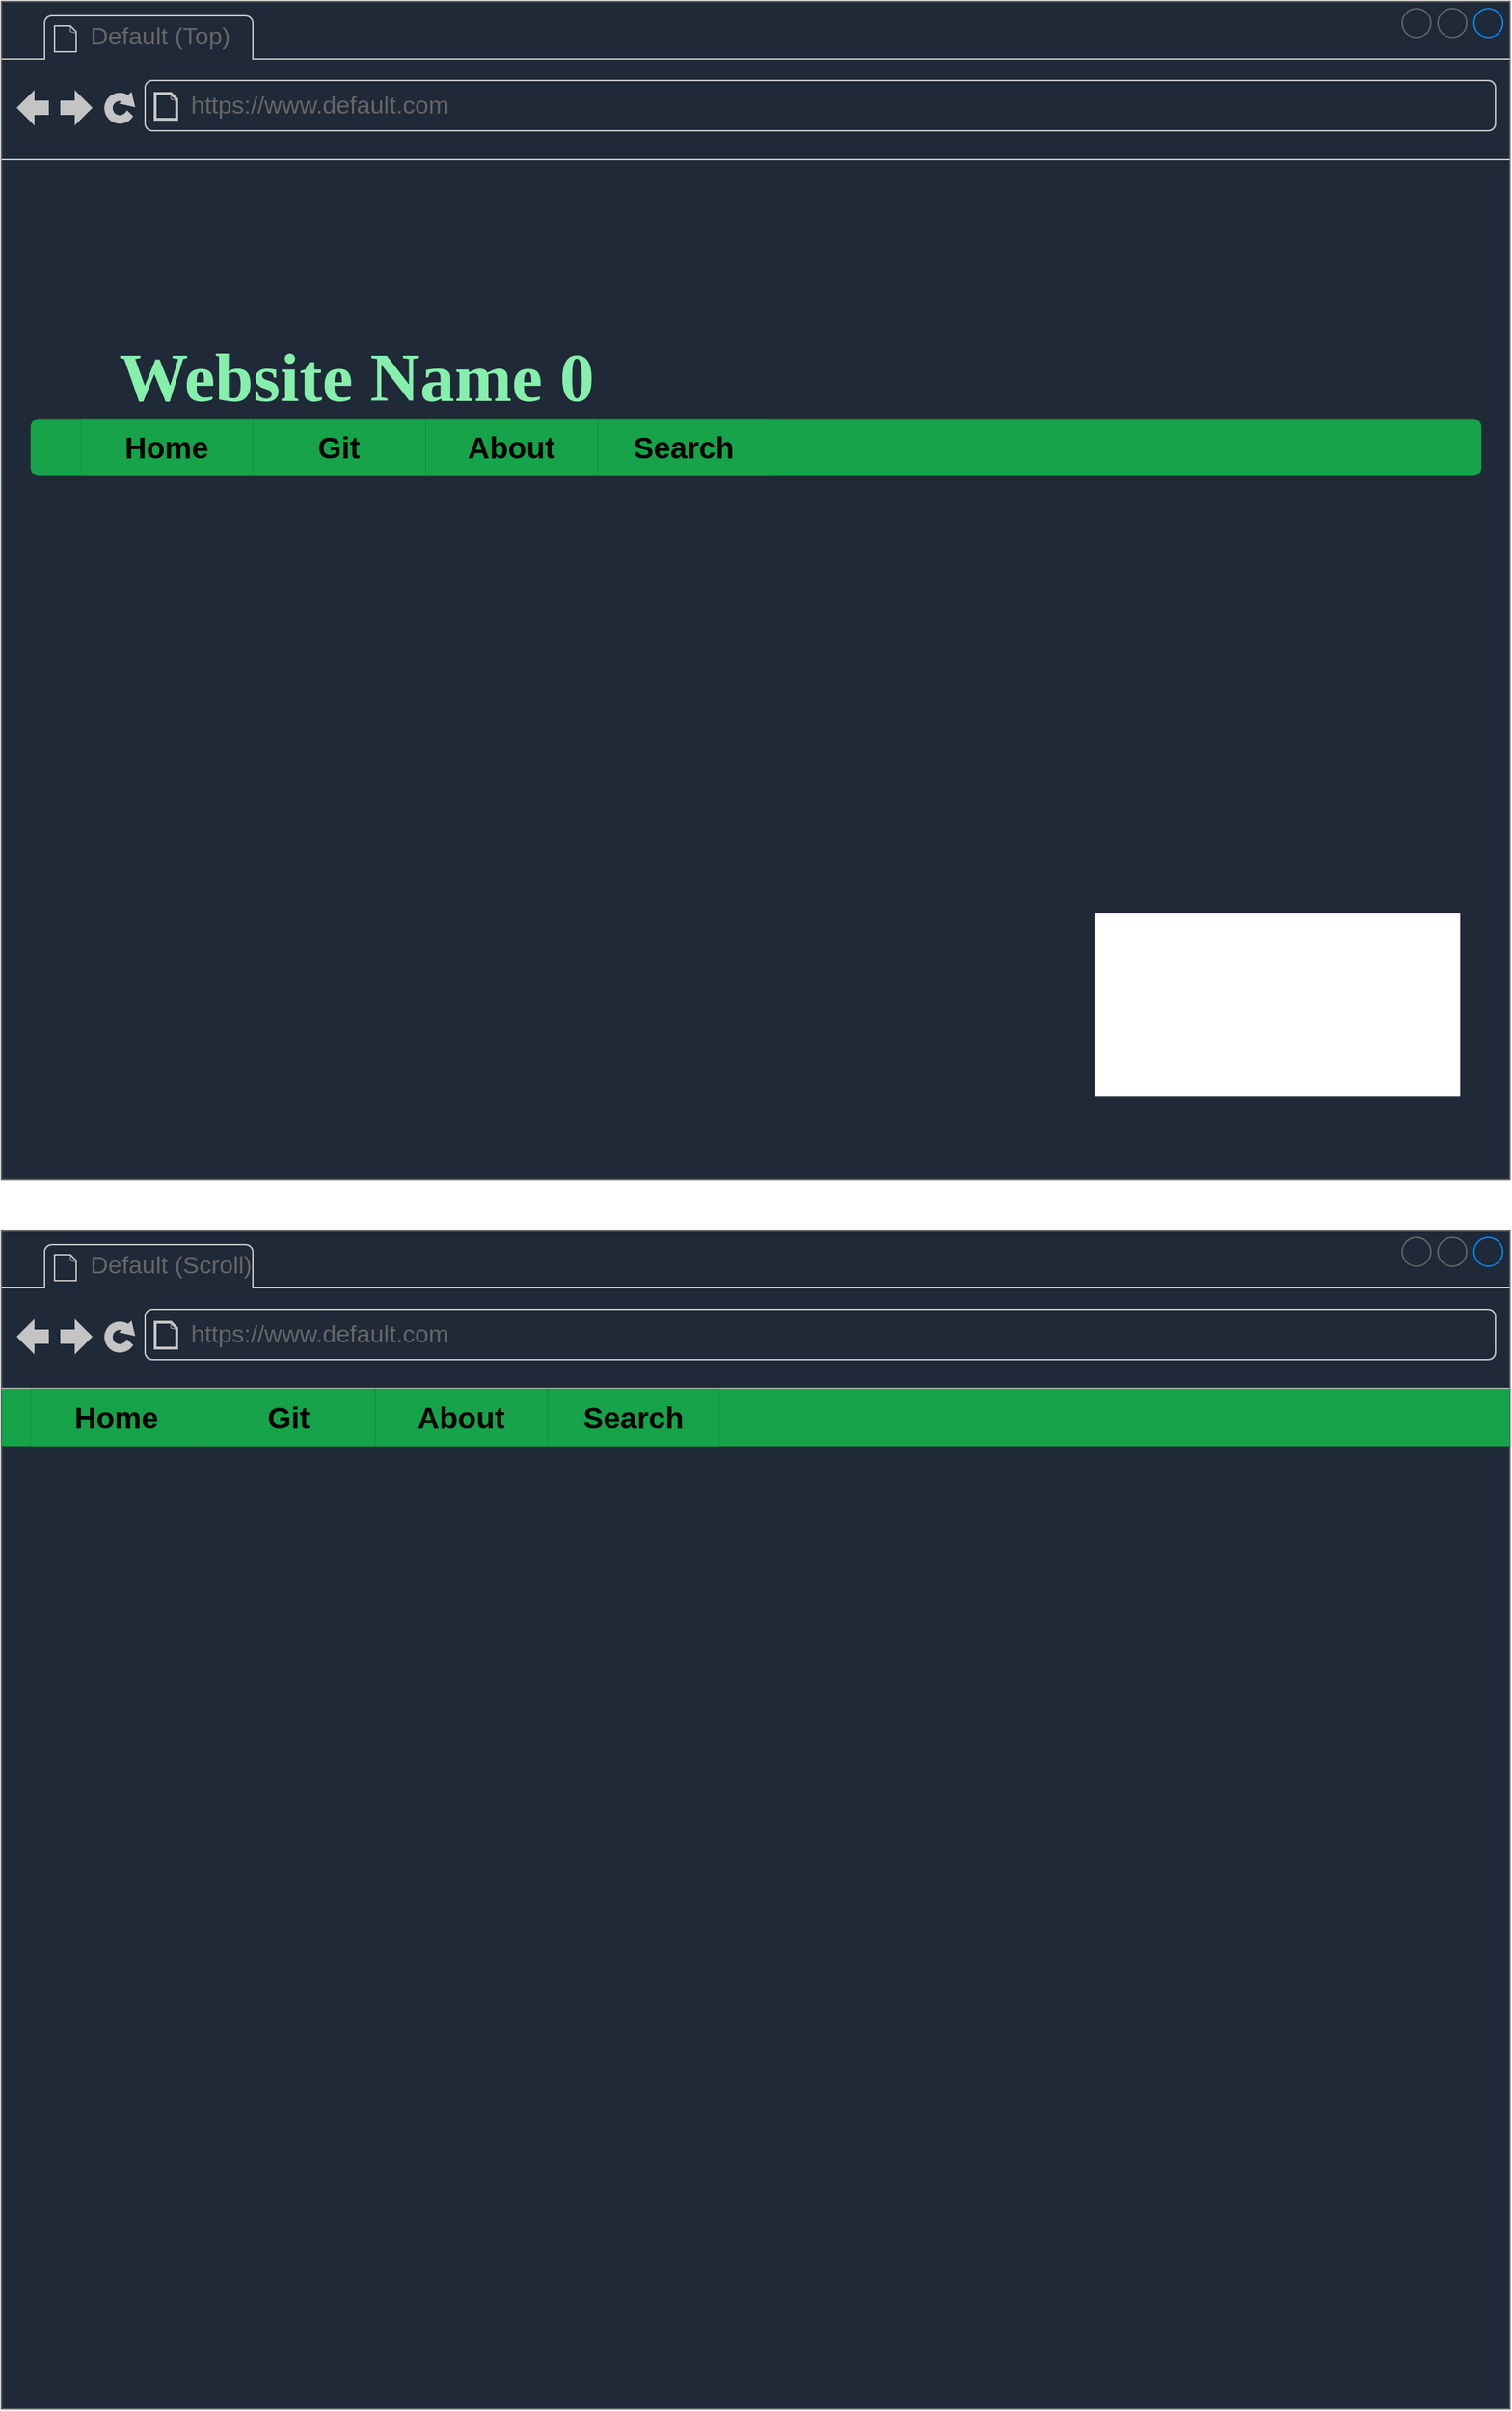 <mxfile pages="4">
    <diagram name="Default" id="2cc2dc42-3aac-f2a9-1cec-7a8b7cbee084">
        <mxGraphModel dx="889" dy="800" grid="1" gridSize="10" guides="1" tooltips="1" connect="1" arrows="1" fold="1" page="1" pageScale="1" pageWidth="1100" pageHeight="850" background="none" math="0" shadow="0">
            <root>
                <mxCell id="0"/>
                <mxCell id="1" parent="0"/>
                <mxCell id="7026571954dc6520-1" value="" style="strokeWidth=1;shadow=0;dashed=0;align=center;html=1;shape=mxgraph.mockup.containers.browserWindow;rSize=0;strokeColor=#666666;mainText=,;recursiveResize=0;rounded=0;labelBackgroundColor=none;fontFamily=Verdana;fontSize=12;fillColor=#1f2937;rotatable=0;deletable=0;resizable=0;movable=0;" parent="1" vertex="1">
                    <mxGeometry x="25" y="15" width="1050" height="820" as="geometry"/>
                </mxCell>
                <mxCell id="7026571954dc6520-2" value="Default (Top)" style="strokeWidth=1;shadow=0;dashed=0;align=center;html=1;shape=mxgraph.mockup.containers.anchor;fontSize=17;fontColor=#666666;align=left;" parent="7026571954dc6520-1" vertex="1">
                    <mxGeometry x="60" y="12" width="110" height="26" as="geometry"/>
                </mxCell>
                <mxCell id="7026571954dc6520-3" value="https://www.default.com" style="strokeWidth=1;shadow=0;dashed=0;align=center;html=1;shape=mxgraph.mockup.containers.anchor;rSize=0;fontSize=17;fontColor=#666666;align=left;" parent="7026571954dc6520-1" vertex="1">
                    <mxGeometry x="130" y="60" width="250" height="26" as="geometry"/>
                </mxCell>
                <mxCell id="7026571954dc6520-4" value="&lt;b&gt;Website Name 0&lt;/b&gt;" style="text;html=1;points=[];align=left;verticalAlign=top;spacingTop=-4;fontSize=48;fontFamily=Lucida Console;fontColor=#86efac;" parent="7026571954dc6520-1" vertex="1">
                    <mxGeometry x="80" y="230" width="440" height="60" as="geometry"/>
                </mxCell>
                <mxCell id="ETvA7B8Ki7r66DwpXjmp-8" value="" style="group" parent="7026571954dc6520-1" vertex="1" connectable="0">
                    <mxGeometry x="20" y="290" width="1010" height="40" as="geometry"/>
                </mxCell>
                <mxCell id="ETvA7B8Ki7r66DwpXjmp-6" value="" style="rounded=1;whiteSpace=wrap;html=1;labelBackgroundColor=none;fillStyle=solid;fontSize=21;strokeColor=default;strokeWidth=0;fillColor=#16a34a;" parent="ETvA7B8Ki7r66DwpXjmp-8" vertex="1">
                    <mxGeometry width="1010" height="40" as="geometry"/>
                </mxCell>
                <mxCell id="ETvA7B8Ki7r66DwpXjmp-7" value="Home" style="rounded=0;whiteSpace=wrap;html=1;labelBackgroundColor=none;fillStyle=solid;fontSize=21;strokeColor=default;strokeWidth=0;fillColor=#16a34a;fontColor=#000000;fontStyle=1" parent="ETvA7B8Ki7r66DwpXjmp-8" vertex="1">
                    <mxGeometry x="35" width="120" height="40" as="geometry"/>
                </mxCell>
                <mxCell id="ETvA7B8Ki7r66DwpXjmp-9" value="Git" style="rounded=0;whiteSpace=wrap;html=1;labelBackgroundColor=none;fillStyle=solid;fontSize=21;strokeColor=default;strokeWidth=0;fillColor=#16a34a;fontColor=#000000;fontStyle=1" parent="ETvA7B8Ki7r66DwpXjmp-8" vertex="1">
                    <mxGeometry x="155" width="120" height="40" as="geometry"/>
                </mxCell>
                <mxCell id="ETvA7B8Ki7r66DwpXjmp-10" value="About" style="rounded=0;whiteSpace=wrap;html=1;labelBackgroundColor=none;fillStyle=solid;fontSize=21;strokeColor=default;strokeWidth=0;fillColor=#16a34a;fontColor=#000000;fontStyle=1" parent="ETvA7B8Ki7r66DwpXjmp-8" vertex="1">
                    <mxGeometry x="275" width="120" height="40" as="geometry"/>
                </mxCell>
                <mxCell id="ETvA7B8Ki7r66DwpXjmp-11" value="Search" style="rounded=0;whiteSpace=wrap;html=1;labelBackgroundColor=none;fillStyle=solid;fontSize=21;strokeColor=default;strokeWidth=0;fillColor=#16a34a;fontColor=#000000;fontStyle=1" parent="ETvA7B8Ki7r66DwpXjmp-8" vertex="1">
                    <mxGeometry x="395" width="120" height="40" as="geometry"/>
                </mxCell>
                <mxCell id="ETvA7B8Ki7r66DwpXjmp-23" value="" style="strokeWidth=1;shadow=0;dashed=0;align=center;html=1;shape=mxgraph.mockup.containers.browserWindow;rSize=0;strokeColor=#666666;mainText=,;recursiveResize=0;rounded=0;labelBackgroundColor=none;fontFamily=Verdana;fontSize=12;fillColor=#1f2937;deletable=0;rotatable=0;resizable=0;movable=0;" parent="1" vertex="1">
                    <mxGeometry x="25" y="870" width="1050" height="820" as="geometry"/>
                </mxCell>
                <mxCell id="ETvA7B8Ki7r66DwpXjmp-24" value="Default (Scroll)" style="strokeWidth=1;shadow=0;dashed=0;align=center;html=1;shape=mxgraph.mockup.containers.anchor;fontSize=17;fontColor=#666666;align=left;" parent="ETvA7B8Ki7r66DwpXjmp-23" vertex="1">
                    <mxGeometry x="60" y="12" width="110" height="26" as="geometry"/>
                </mxCell>
                <mxCell id="ETvA7B8Ki7r66DwpXjmp-25" value="https://www.default.com" style="strokeWidth=1;shadow=0;dashed=0;align=center;html=1;shape=mxgraph.mockup.containers.anchor;rSize=0;fontSize=17;fontColor=#666666;align=left;" parent="ETvA7B8Ki7r66DwpXjmp-23" vertex="1">
                    <mxGeometry x="130" y="60" width="250" height="26" as="geometry"/>
                </mxCell>
                <mxCell id="ETvA7B8Ki7r66DwpXjmp-34" value="" style="group" parent="ETvA7B8Ki7r66DwpXjmp-23" vertex="1" connectable="0">
                    <mxGeometry y="110" width="1050" height="40" as="geometry"/>
                </mxCell>
                <mxCell id="ETvA7B8Ki7r66DwpXjmp-33" value="" style="rounded=0;whiteSpace=wrap;html=1;labelBackgroundColor=none;fillStyle=solid;fontSize=21;fontColor=#86efac;strokeColor=default;strokeWidth=0;fillColor=#16A34A;" parent="ETvA7B8Ki7r66DwpXjmp-34" vertex="1">
                    <mxGeometry width="1050" height="40" as="geometry"/>
                </mxCell>
                <mxCell id="ETvA7B8Ki7r66DwpXjmp-32" value="Search" style="rounded=0;whiteSpace=wrap;html=1;labelBackgroundColor=none;fillStyle=solid;fontSize=21;strokeColor=default;strokeWidth=0;fillColor=#16a34a;fontColor=#000000;fontStyle=1" parent="ETvA7B8Ki7r66DwpXjmp-34" vertex="1">
                    <mxGeometry x="380" width="120" height="40" as="geometry"/>
                </mxCell>
                <mxCell id="ETvA7B8Ki7r66DwpXjmp-31" value="About" style="rounded=0;whiteSpace=wrap;html=1;labelBackgroundColor=none;fillStyle=solid;fontSize=21;strokeColor=default;strokeWidth=0;fillColor=#16a34a;fontColor=#000000;fontStyle=1" parent="ETvA7B8Ki7r66DwpXjmp-34" vertex="1">
                    <mxGeometry x="260" width="120" height="40" as="geometry"/>
                </mxCell>
                <mxCell id="ETvA7B8Ki7r66DwpXjmp-30" value="Git" style="rounded=0;whiteSpace=wrap;html=1;labelBackgroundColor=none;fillStyle=solid;fontSize=21;strokeColor=default;strokeWidth=0;fillColor=#16a34a;fontColor=#000000;fontStyle=1" parent="ETvA7B8Ki7r66DwpXjmp-34" vertex="1">
                    <mxGeometry x="140" width="120" height="40" as="geometry"/>
                </mxCell>
                <mxCell id="ETvA7B8Ki7r66DwpXjmp-29" value="Home" style="rounded=0;whiteSpace=wrap;html=1;labelBackgroundColor=none;fillStyle=solid;fontSize=21;strokeColor=default;strokeWidth=0;fillColor=#16a34a;fontColor=#000000;fontStyle=1" parent="ETvA7B8Ki7r66DwpXjmp-34" vertex="1">
                    <mxGeometry x="20" width="120" height="40" as="geometry"/>
                </mxCell>
            </root>
        </mxGraphModel>
    </diagram>
    <diagram id="BZ26fJqOSZ351FqlBqcI" name="Home">
        <mxGraphModel dx="382" dy="1333" grid="1" gridSize="10" guides="1" tooltips="1" connect="1" arrows="1" fold="1" page="1" pageScale="1" pageWidth="1100" pageHeight="850" math="0" shadow="0">
            <root>
                <mxCell id="0"/>
                <mxCell id="1" parent="0"/>
                <mxCell id="RotAKIOWQn3kEK_RLMDK-1" value="" style="strokeWidth=1;shadow=0;dashed=0;align=center;html=1;shape=mxgraph.mockup.containers.browserWindow;rSize=0;strokeColor=#666666;mainText=,;recursiveResize=0;rounded=0;labelBackgroundColor=none;fontFamily=Verdana;fontSize=12;fillColor=#1F2937;deletable=0;rotatable=0;resizable=0;movable=0;" parent="1" vertex="1">
                    <mxGeometry x="1125" y="20" width="1050" height="1945" as="geometry"/>
                </mxCell>
                <mxCell id="RotAKIOWQn3kEK_RLMDK-2" value="Home" style="strokeWidth=1;shadow=0;dashed=0;align=center;html=1;shape=mxgraph.mockup.containers.anchor;fontSize=17;fontColor=#666666;align=left;" parent="RotAKIOWQn3kEK_RLMDK-1" vertex="1">
                    <mxGeometry x="60" y="12" width="110" height="26" as="geometry"/>
                </mxCell>
                <mxCell id="RotAKIOWQn3kEK_RLMDK-3" value="https://www.default.com" style="strokeWidth=1;shadow=0;dashed=0;align=center;html=1;shape=mxgraph.mockup.containers.anchor;rSize=0;fontSize=17;fontColor=#666666;align=left;" parent="RotAKIOWQn3kEK_RLMDK-1" vertex="1">
                    <mxGeometry x="130" y="60" width="250" height="26" as="geometry"/>
                </mxCell>
                <mxCell id="RotAKIOWQn3kEK_RLMDK-4" value="&lt;b&gt;Garrett Parker&lt;/b&gt;" style="text;html=1;points=[];align=left;verticalAlign=top;spacingTop=-4;fontSize=48;fontFamily=Lucida Console;fontColor=#86efac;" parent="RotAKIOWQn3kEK_RLMDK-1" vertex="1">
                    <mxGeometry x="80" y="230" width="440" height="60" as="geometry"/>
                </mxCell>
                <mxCell id="RotAKIOWQn3kEK_RLMDK-5" value="" style="group" parent="RotAKIOWQn3kEK_RLMDK-1" vertex="1" connectable="0">
                    <mxGeometry x="20" y="290" width="1010" height="40" as="geometry"/>
                </mxCell>
                <mxCell id="RotAKIOWQn3kEK_RLMDK-6" value="" style="rounded=1;whiteSpace=wrap;html=1;labelBackgroundColor=none;fillStyle=solid;fontSize=21;strokeColor=default;strokeWidth=0;fillColor=#16a34a;" parent="RotAKIOWQn3kEK_RLMDK-5" vertex="1">
                    <mxGeometry width="1010" height="40" as="geometry"/>
                </mxCell>
                <mxCell id="RotAKIOWQn3kEK_RLMDK-7" value="Home" style="rounded=0;whiteSpace=wrap;html=1;labelBackgroundColor=none;fillStyle=solid;fontSize=21;strokeColor=default;strokeWidth=0;fillColor=#166534;fontColor=#000000;fontStyle=1" parent="RotAKIOWQn3kEK_RLMDK-5" vertex="1">
                    <mxGeometry x="35" width="120" height="40" as="geometry"/>
                </mxCell>
                <UserObject label="Git" link="data:page/id,MnAOueP-gjswAJOH1rXe" id="RotAKIOWQn3kEK_RLMDK-8">
                    <mxCell style="rounded=0;whiteSpace=wrap;html=1;labelBackgroundColor=none;fillStyle=solid;fontSize=21;strokeColor=default;strokeWidth=0;fillColor=#16a34a;fontColor=#000000;fontStyle=1" parent="RotAKIOWQn3kEK_RLMDK-5" vertex="1">
                        <mxGeometry x="155" width="120" height="40" as="geometry"/>
                    </mxCell>
                </UserObject>
                <mxCell id="RotAKIOWQn3kEK_RLMDK-9" value="About" style="rounded=0;whiteSpace=wrap;html=1;labelBackgroundColor=none;fillStyle=solid;fontSize=21;strokeColor=default;strokeWidth=0;fillColor=#16a34a;fontColor=#000000;fontStyle=1" parent="RotAKIOWQn3kEK_RLMDK-5" vertex="1">
                    <mxGeometry x="275" width="120" height="40" as="geometry"/>
                </mxCell>
                <mxCell id="RotAKIOWQn3kEK_RLMDK-10" value="Search" style="rounded=0;whiteSpace=wrap;html=1;labelBackgroundColor=none;fillStyle=solid;fontSize=21;strokeColor=default;strokeWidth=0;fillColor=#16a34a;fontColor=#000000;fontStyle=1" parent="RotAKIOWQn3kEK_RLMDK-5" vertex="1">
                    <mxGeometry x="395" width="120" height="40" as="geometry"/>
                </mxCell>
                <mxCell id="3xFOCGInq8tWsq_0oW4P-1" value="" style="verticalLabelPosition=bottom;shadow=0;dashed=0;align=center;html=1;verticalAlign=top;strokeWidth=1;shape=mxgraph.mockup.graphics.simpleIcon;strokeColor=#FFFFFF;fillColor=#1F2937;" parent="1" vertex="1">
                    <mxGeometry x="1125" y="380" width="1050" height="520" as="geometry"/>
                </mxCell>
                <mxCell id="3xFOCGInq8tWsq_0oW4P-2" value="WELCOME TEXT" style="text;html=1;strokeColor=none;fillColor=none;align=right;verticalAlign=middle;whiteSpace=wrap;rounded=0;fontSize=48;" parent="1" vertex="1">
                    <mxGeometry x="1280" y="920" width="805" height="80" as="geometry"/>
                </mxCell>
                <mxCell id="3xFOCGInq8tWsq_0oW4P-3" value="Something something something&lt;br&gt;Built with react ts tailwinds&amp;nbsp;&lt;br&gt;hosted cloud oracle&lt;br&gt;search engine searx/xng&lt;br&gt;something somtehing&lt;br&gt;&lt;div&gt;&lt;span&gt;link to about page???&lt;/span&gt;&lt;/div&gt;" style="text;html=1;strokeColor=none;fillColor=none;align=left;verticalAlign=top;whiteSpace=wrap;rounded=0;fontSize=24;" parent="1" vertex="1">
                    <mxGeometry x="1175" y="1000" width="480" height="270" as="geometry"/>
                </mxCell>
                <mxCell id="3xFOCGInq8tWsq_0oW4P-4" value="" style="verticalLabelPosition=bottom;shadow=0;dashed=0;align=center;html=1;verticalAlign=top;strokeWidth=1;shape=mxgraph.mockup.graphics.simpleIcon;strokeColor=#FFFFFF;fillColor=#1F2937;fontSize=24;" parent="1" vertex="1">
                    <mxGeometry x="1750" y="1010" width="100" height="100" as="geometry"/>
                </mxCell>
                <mxCell id="3xFOCGInq8tWsq_0oW4P-5" value="" style="verticalLabelPosition=bottom;shadow=0;dashed=0;align=center;html=1;verticalAlign=top;strokeWidth=1;shape=mxgraph.mockup.graphics.simpleIcon;strokeColor=#FFFFFF;fillColor=#1F2937;fontSize=24;" parent="1" vertex="1">
                    <mxGeometry x="1930" y="1010" width="100" height="100" as="geometry"/>
                </mxCell>
                <mxCell id="3xFOCGInq8tWsq_0oW4P-6" value="" style="verticalLabelPosition=bottom;shadow=0;dashed=0;align=center;html=1;verticalAlign=top;strokeWidth=1;shape=mxgraph.mockup.graphics.simpleIcon;strokeColor=#FFFFFF;fillColor=#1F2937;fontSize=24;" parent="1" vertex="1">
                    <mxGeometry x="1750" y="1310" width="100" height="100" as="geometry"/>
                </mxCell>
                <mxCell id="3xFOCGInq8tWsq_0oW4P-7" value="" style="verticalLabelPosition=bottom;shadow=0;dashed=0;align=center;html=1;verticalAlign=top;strokeWidth=1;shape=mxgraph.mockup.graphics.simpleIcon;strokeColor=#FFFFFF;fillColor=#1F2937;fontSize=24;" parent="1" vertex="1">
                    <mxGeometry x="1750" y="1160" width="100" height="100" as="geometry"/>
                </mxCell>
                <mxCell id="3xFOCGInq8tWsq_0oW4P-8" value="" style="verticalLabelPosition=bottom;shadow=0;dashed=0;align=center;html=1;verticalAlign=top;strokeWidth=1;shape=mxgraph.mockup.graphics.simpleIcon;strokeColor=#FFFFFF;fillColor=#1F2937;fontSize=24;" parent="1" vertex="1">
                    <mxGeometry x="1930" y="1310" width="100" height="100" as="geometry"/>
                </mxCell>
                <mxCell id="3xFOCGInq8tWsq_0oW4P-9" value="" style="verticalLabelPosition=bottom;shadow=0;dashed=0;align=center;html=1;verticalAlign=top;strokeWidth=1;shape=mxgraph.mockup.graphics.simpleIcon;strokeColor=#FFFFFF;fillColor=#1F2937;fontSize=24;" parent="1" vertex="1">
                    <mxGeometry x="1930" y="1160" width="100" height="100" as="geometry"/>
                </mxCell>
                <mxCell id="3xFOCGInq8tWsq_0oW4P-10" value="" style="verticalLabelPosition=bottom;shadow=0;dashed=0;align=center;html=1;verticalAlign=top;strokeWidth=1;shape=mxgraph.mockup.graphics.simpleIcon;strokeColor=#FFFFFF;fillColor=#1F2937;fontSize=24;" parent="1" vertex="1">
                    <mxGeometry x="1750" y="1460" width="100" height="100" as="geometry"/>
                </mxCell>
                <mxCell id="3xFOCGInq8tWsq_0oW4P-11" value="" style="verticalLabelPosition=bottom;shadow=0;dashed=0;align=center;html=1;verticalAlign=top;strokeWidth=1;shape=mxgraph.mockup.graphics.simpleIcon;strokeColor=#FFFFFF;fillColor=#1F2937;fontSize=24;" parent="1" vertex="1">
                    <mxGeometry x="1930" y="1460" width="100" height="100" as="geometry"/>
                </mxCell>
            </root>
        </mxGraphModel>
    </diagram>
    <diagram id="MnAOueP-gjswAJOH1rXe" name="Git">
        <mxGraphModel dx="-832" dy="2081" grid="1" gridSize="10" guides="1" tooltips="1" connect="1" arrows="1" fold="1" page="1" pageScale="1" pageWidth="1100" pageHeight="850" math="0" shadow="0">
            <root>
                <mxCell id="0"/>
                <mxCell id="1" parent="0"/>
                <mxCell id="3zx8RqzfI-NeWc129olj-7" value="" style="group;align=left;" parent="1" vertex="1" connectable="0">
                    <mxGeometry x="2225" y="-830" width="1050" height="4010" as="geometry"/>
                </mxCell>
                <mxCell id="czB4FTOlfRZ4hpxABfKk-1" value="" style="strokeWidth=1;shadow=0;dashed=0;align=center;html=1;shape=mxgraph.mockup.containers.browserWindow;rSize=0;strokeColor=#666666;mainText=,;recursiveResize=0;rounded=0;labelBackgroundColor=none;fontFamily=Verdana;fontSize=12;fillColor=#1f2937;movable=0;resizable=1;rotatable=0;deletable=0;fontStyle=1" parent="3zx8RqzfI-NeWc129olj-7" vertex="1">
                    <mxGeometry width="1050" height="4010" as="geometry"/>
                </mxCell>
                <mxCell id="czB4FTOlfRZ4hpxABfKk-2" value="Git" style="strokeWidth=1;shadow=0;dashed=0;align=center;html=1;shape=mxgraph.mockup.containers.anchor;fontSize=17;fontColor=#666666;align=left;" parent="czB4FTOlfRZ4hpxABfKk-1" vertex="1">
                    <mxGeometry x="60" y="12" width="110" height="26" as="geometry"/>
                </mxCell>
                <mxCell id="czB4FTOlfRZ4hpxABfKk-3" value="https://www.default.com" style="strokeWidth=1;shadow=0;dashed=0;align=center;html=1;shape=mxgraph.mockup.containers.anchor;rSize=0;fontSize=17;fontColor=#666666;align=left;" parent="czB4FTOlfRZ4hpxABfKk-1" vertex="1">
                    <mxGeometry x="130" y="60" width="250" height="26" as="geometry"/>
                </mxCell>
                <mxCell id="czB4FTOlfRZ4hpxABfKk-4" value="&lt;b&gt;Website Name 0&lt;/b&gt;" style="text;html=1;points=[];align=left;verticalAlign=top;spacingTop=-4;fontSize=48;fontFamily=Lucida Console;fontColor=#86efac;" parent="czB4FTOlfRZ4hpxABfKk-1" vertex="1">
                    <mxGeometry x="80" y="230" width="440" height="60" as="geometry"/>
                </mxCell>
                <mxCell id="czB4FTOlfRZ4hpxABfKk-5" value="" style="group" parent="czB4FTOlfRZ4hpxABfKk-1" vertex="1" connectable="0">
                    <mxGeometry x="20" y="290" width="1010" height="40" as="geometry"/>
                </mxCell>
                <mxCell id="czB4FTOlfRZ4hpxABfKk-6" value="" style="rounded=1;whiteSpace=wrap;html=1;labelBackgroundColor=none;fillStyle=solid;fontSize=21;strokeColor=default;strokeWidth=0;fillColor=#16a34a;" parent="czB4FTOlfRZ4hpxABfKk-5" vertex="1">
                    <mxGeometry width="1010" height="40" as="geometry"/>
                </mxCell>
                <mxCell id="czB4FTOlfRZ4hpxABfKk-7" value="Home" style="rounded=0;whiteSpace=wrap;html=1;labelBackgroundColor=none;fillStyle=solid;fontSize=21;strokeColor=default;strokeWidth=0;fillColor=#16a34a;fontColor=#000000;fontStyle=1" parent="czB4FTOlfRZ4hpxABfKk-5" vertex="1">
                    <mxGeometry x="35" width="120" height="40" as="geometry"/>
                </mxCell>
                <mxCell id="czB4FTOlfRZ4hpxABfKk-8" value="Git" style="rounded=0;whiteSpace=wrap;html=1;labelBackgroundColor=none;fillStyle=solid;fontSize=21;strokeColor=default;strokeWidth=0;fillColor=#166534;fontColor=#000000;fontStyle=1" parent="czB4FTOlfRZ4hpxABfKk-5" vertex="1">
                    <mxGeometry x="155" width="120" height="40" as="geometry"/>
                </mxCell>
                <mxCell id="czB4FTOlfRZ4hpxABfKk-9" value="About" style="rounded=0;whiteSpace=wrap;html=1;labelBackgroundColor=none;fillStyle=solid;fontSize=21;strokeColor=default;strokeWidth=0;fillColor=#16a34a;fontColor=#000000;fontStyle=1" parent="czB4FTOlfRZ4hpxABfKk-5" vertex="1">
                    <mxGeometry x="275" width="120" height="40" as="geometry"/>
                </mxCell>
                <mxCell id="czB4FTOlfRZ4hpxABfKk-10" value="Search" style="rounded=0;whiteSpace=wrap;html=1;labelBackgroundColor=none;fillStyle=solid;fontSize=21;strokeColor=default;strokeWidth=0;fillColor=#16a34a;fontColor=#000000;fontStyle=1" parent="czB4FTOlfRZ4hpxABfKk-5" vertex="1">
                    <mxGeometry x="395" width="120" height="40" as="geometry"/>
                </mxCell>
                <mxCell id="czB4FTOlfRZ4hpxABfKk-11" value="&lt;font color=&quot;#000000&quot;&gt;&amp;lt;&lt;/font&gt;" style="rounded=1;whiteSpace=wrap;html=1;labelBackgroundColor=none;fillStyle=solid;fontSize=21;fontColor=#86efac;strokeColor=default;strokeWidth=0;fillColor=#5F6165;" parent="czB4FTOlfRZ4hpxABfKk-1" vertex="1">
                    <mxGeometry x="80" y="395" width="60" height="305" as="geometry"/>
                </mxCell>
                <mxCell id="czB4FTOlfRZ4hpxABfKk-12" value="&lt;font color=&quot;#000000&quot;&gt;&amp;gt;&lt;/font&gt;" style="rounded=1;whiteSpace=wrap;html=1;labelBackgroundColor=none;fillStyle=solid;fontSize=21;fontColor=#86efac;strokeColor=default;strokeWidth=0;fillColor=#5F6165;" parent="czB4FTOlfRZ4hpxABfKk-1" vertex="1">
                    <mxGeometry x="890" y="395" width="60" height="305" as="geometry"/>
                </mxCell>
                <mxCell id="czB4FTOlfRZ4hpxABfKk-13" value="" style="group" parent="czB4FTOlfRZ4hpxABfKk-1" vertex="1" connectable="0">
                    <mxGeometry x="170" y="375" width="690" height="350" as="geometry"/>
                </mxCell>
                <mxCell id="czB4FTOlfRZ4hpxABfKk-14" value="" style="rounded=0;whiteSpace=wrap;html=1;labelBackgroundColor=none;fillStyle=solid;fontSize=21;fontColor=#000000;strokeColor=#16A34A;strokeWidth=2;fillColor=#1F2937;" parent="czB4FTOlfRZ4hpxABfKk-13" vertex="1">
                    <mxGeometry width="690" height="345" as="geometry"/>
                </mxCell>
                <mxCell id="czB4FTOlfRZ4hpxABfKk-15" value="" style="verticalLabelPosition=bottom;shadow=0;dashed=0;align=center;html=1;verticalAlign=top;strokeWidth=1;shape=mxgraph.mockup.graphics.simpleIcon;strokeColor=#5E5E5E;rounded=0;labelBackgroundColor=none;fillStyle=solid;fontSize=21;fontColor=#000000;fillColor=#7F8287;" parent="czB4FTOlfRZ4hpxABfKk-13" vertex="1">
                    <mxGeometry x="20" y="20" width="305" height="305" as="geometry"/>
                </mxCell>
                <mxCell id="czB4FTOlfRZ4hpxABfKk-16" value="&lt;h1&gt;Repo Name&lt;/h1&gt;&lt;p&gt;&lt;br&gt;&lt;/p&gt;" style="text;html=1;strokeColor=none;fillColor=none;spacing=5;spacingTop=-20;whiteSpace=wrap;overflow=hidden;rounded=0;labelBackgroundColor=none;fillStyle=solid;fontSize=21;fontColor=#e5e7eb;" parent="czB4FTOlfRZ4hpxABfKk-13" vertex="1">
                    <mxGeometry x="350" y="20" width="280" height="80" as="geometry"/>
                </mxCell>
                <mxCell id="czB4FTOlfRZ4hpxABfKk-17" value="Lorem ipsum dolor sit amet, consectetur adipiscing elit, sed do eiusmod &lt;br style=&quot;font-size: 16px;&quot;&gt;tempor incididunt ut labore et dolore magna aliqua. Ut enim ad minim &lt;br style=&quot;font-size: 16px;&quot;&gt;veniam, quis nostrud exercitation ullamco laboris nisi ut aliquip ex ea &lt;br style=&quot;font-size: 16px;&quot;&gt;commodo consequat. Duis aute irure dolor in reprehenderit in voluptate &lt;br style=&quot;font-size: 16px;&quot;&gt;velit esse cillum dolore eu fugiat nulla pariatur.&amp;nbsp;" style="text;html=1;strokeColor=none;fillColor=none;align=left;verticalAlign=top;whiteSpace=wrap;rounded=0;fontColor=#e5e7eb;labelPosition=center;verticalLabelPosition=middle;spacingLeft=4;spacingTop=2;fontSize=16;" parent="czB4FTOlfRZ4hpxABfKk-13" vertex="1">
                    <mxGeometry x="350" y="90" width="310" height="230" as="geometry"/>
                </mxCell>
                <mxCell id="czB4FTOlfRZ4hpxABfKk-18" value="" style="rounded=1;whiteSpace=wrap;html=1;fontSize=16;fontColor=#e5e7eb;strokeColor=none;fillColor=#d4d4d4;" parent="czB4FTOlfRZ4hpxABfKk-1" vertex="1">
                    <mxGeometry x="360" y="735" width="50" height="15" as="geometry"/>
                </mxCell>
                <mxCell id="czB4FTOlfRZ4hpxABfKk-19" value="" style="rounded=1;whiteSpace=wrap;html=1;fontSize=16;fontColor=#e5e7eb;strokeColor=none;fillColor=#525252;" parent="czB4FTOlfRZ4hpxABfKk-1" vertex="1">
                    <mxGeometry x="430" y="735" width="50" height="15" as="geometry"/>
                </mxCell>
                <mxCell id="3zx8RqzfI-NeWc129olj-1" value="" style="rounded=1;whiteSpace=wrap;html=1;fontSize=16;fontColor=#e5e7eb;strokeColor=none;fillColor=#525252;" parent="czB4FTOlfRZ4hpxABfKk-1" vertex="1">
                    <mxGeometry x="500" y="735" width="50" height="15" as="geometry"/>
                </mxCell>
                <mxCell id="3zx8RqzfI-NeWc129olj-2" value="" style="rounded=1;whiteSpace=wrap;html=1;fontSize=16;fontColor=#e5e7eb;strokeColor=none;fillColor=#525252;" parent="czB4FTOlfRZ4hpxABfKk-1" vertex="1">
                    <mxGeometry x="575" y="735" width="50" height="15" as="geometry"/>
                </mxCell>
                <mxCell id="3zx8RqzfI-NeWc129olj-3" value="" style="rounded=1;whiteSpace=wrap;html=1;fontSize=16;fontColor=#e5e7eb;strokeColor=none;fillColor=#525252;" parent="czB4FTOlfRZ4hpxABfKk-1" vertex="1">
                    <mxGeometry x="645" y="735" width="50" height="15" as="geometry"/>
                </mxCell>
                <mxCell id="Wl_dKTJPg_u6n29MjquY-2" value="&lt;h1&gt;Commit Calendar&lt;/h1&gt;" style="text;html=1;strokeColor=none;fillColor=none;spacing=5;spacingTop=-20;whiteSpace=wrap;overflow=hidden;rounded=0;labelBackgroundColor=none;fillStyle=solid;fontSize=21;fontColor=#e5e7eb;" parent="czB4FTOlfRZ4hpxABfKk-1" vertex="1">
                    <mxGeometry x="333" y="810" width="385" height="80" as="geometry"/>
                </mxCell>
                <mxCell id="Wl_dKTJPg_u6n29MjquY-4" value="" style="verticalLabelPosition=bottom;shadow=0;dashed=0;align=center;html=1;verticalAlign=top;strokeWidth=1;shape=mxgraph.mockup.graphics.simpleIcon;strokeColor=#5E5E5E;rounded=0;labelBackgroundColor=none;fillStyle=solid;fontSize=21;fontColor=#000000;fillColor=#7F8287;" parent="czB4FTOlfRZ4hpxABfKk-1" vertex="1">
                    <mxGeometry x="103" y="890" width="845" height="220" as="geometry"/>
                </mxCell>
                <mxCell id="Wl_dKTJPg_u6n29MjquY-6" value="" style="endArrow=none;html=1;rounded=0;fontSize=16;fontColor=#e5e7eb;" parent="czB4FTOlfRZ4hpxABfKk-1" edge="1">
                    <mxGeometry width="50" height="50" relative="1" as="geometry">
                        <mxPoint x="15" y="1160" as="sourcePoint"/>
                        <mxPoint x="1035" y="1160" as="targetPoint"/>
                    </mxGeometry>
                </mxCell>
                <mxCell id="Wl_dKTJPg_u6n29MjquY-7" value="" style="rounded=0;whiteSpace=wrap;html=1;fillColor=none;strokeColor=#86efac;strokeWidth=4;" parent="czB4FTOlfRZ4hpxABfKk-1" vertex="1">
                    <mxGeometry x="45" y="1195" width="965" height="365" as="geometry"/>
                </mxCell>
                <mxCell id="Wl_dKTJPg_u6n29MjquY-8" value="&lt;font size=&quot;1&quot; style=&quot;&quot;&gt;&lt;b style=&quot;font-size: 30px;&quot;&gt;&lt;u&gt;Repo Name&amp;nbsp; &amp;nbsp; &amp;nbsp; &amp;nbsp; &amp;nbsp; &amp;nbsp; &amp;nbsp; &amp;nbsp; &amp;nbsp; &amp;nbsp; &amp;nbsp; &amp;nbsp; &amp;nbsp; &amp;nbsp; &amp;nbsp; &amp;nbsp; &amp;nbsp; &amp;nbsp; &amp;nbsp; &amp;nbsp; &amp;nbsp; &amp;nbsp;&amp;nbsp;&lt;/u&gt;&lt;/b&gt;&lt;/font&gt;" style="text;html=1;strokeColor=none;fillColor=none;align=left;verticalAlign=middle;whiteSpace=wrap;rounded=0;" parent="czB4FTOlfRZ4hpxABfKk-1" vertex="1">
                    <mxGeometry x="80" y="1217.5" width="540" height="60" as="geometry"/>
                </mxCell>
                <mxCell id="Wl_dKTJPg_u6n29MjquY-9" value="" style="verticalLabelPosition=bottom;shadow=0;dashed=0;align=center;html=1;verticalAlign=top;strokeWidth=1;shape=mxgraph.mockup.graphics.simpleIcon;strokeColor=#5E5E5E;rounded=0;labelBackgroundColor=none;fillStyle=solid;fontSize=21;fontColor=#000000;fillColor=#7F8287;" parent="czB4FTOlfRZ4hpxABfKk-1" vertex="1">
                    <mxGeometry x="705" y="1217.5" width="281.43" height="282.5" as="geometry"/>
                </mxCell>
                <mxCell id="Wl_dKTJPg_u6n29MjquY-10" value="git.com/user/repoName" style="text;html=1;strokeColor=none;fillColor=none;align=center;verticalAlign=middle;whiteSpace=wrap;rounded=0;fontSize=20;" parent="czB4FTOlfRZ4hpxABfKk-1" vertex="1">
                    <mxGeometry x="715" y="1520" width="265" height="30" as="geometry"/>
                </mxCell>
                <mxCell id="Wl_dKTJPg_u6n29MjquY-12" value="Description of last commit lorem ipsum dolor" style="text;html=1;strokeColor=none;fillColor=none;align=center;verticalAlign=middle;whiteSpace=wrap;rounded=0;fontSize=16;" parent="czB4FTOlfRZ4hpxABfKk-1" vertex="1">
                    <mxGeometry x="80" y="1470" width="330" height="30" as="geometry"/>
                </mxCell>
                <mxCell id="Wl_dKTJPg_u6n29MjquY-13" value="@userwhocommited" style="text;html=1;strokeColor=none;fillColor=none;align=center;verticalAlign=middle;whiteSpace=wrap;rounded=0;fontSize=16;" parent="czB4FTOlfRZ4hpxABfKk-1" vertex="1">
                    <mxGeometry x="103" y="1500" width="150" height="30" as="geometry"/>
                </mxCell>
                <mxCell id="Wl_dKTJPg_u6n29MjquY-11" value="&lt;span style=&quot;color: rgb(229, 231, 235); font-size: 16px;&quot;&gt;Lorem ipsum dolor sit amet, consectetur adipiscing elit, sed do eiusmod&lt;/span&gt;&lt;br style=&quot;color: rgb(229, 231, 235); font-size: 16px;&quot;&gt;&lt;span style=&quot;color: rgb(229, 231, 235); font-size: 16px;&quot;&gt;tempor incididunt ut labore et dolore magna aliqua. Ut enim ad minim&lt;/span&gt;&lt;br style=&quot;color: rgb(229, 231, 235); font-size: 16px;&quot;&gt;&lt;span style=&quot;color: rgb(229, 231, 235); font-size: 16px;&quot;&gt;veniam, quis nostrud exercitation ullamco laboris nisi ut aliquip ex ea&lt;/span&gt;&lt;br style=&quot;color: rgb(229, 231, 235); font-size: 16px;&quot;&gt;&lt;span style=&quot;color: rgb(229, 231, 235); font-size: 16px;&quot;&gt;commodo consequat. Duis aute irure dolor in reprehenderit in voluptate&lt;/span&gt;&lt;br style=&quot;color: rgb(229, 231, 235); font-size: 16px;&quot;&gt;&lt;div style=&quot;&quot;&gt;&lt;span style=&quot;color: rgb(229, 231, 235); font-size: 16px; background-color: initial;&quot;&gt;velit esse cillum dolore eu fugiat nulla pariatur.&amp;nbsp;&lt;/span&gt;&lt;/div&gt;" style="text;html=1;strokeColor=none;fillColor=none;align=left;verticalAlign=top;whiteSpace=wrap;rounded=0;fontSize=20;" parent="czB4FTOlfRZ4hpxABfKk-1" vertex="1">
                    <mxGeometry x="80" y="1310" width="575" height="152.5" as="geometry"/>
                </mxCell>
                <mxCell id="Wl_dKTJPg_u6n29MjquY-15" value="+23" style="text;html=1;strokeColor=none;fillColor=none;align=center;verticalAlign=middle;whiteSpace=wrap;rounded=0;fontSize=16;fontColor=#3fb950;" parent="czB4FTOlfRZ4hpxABfKk-1" vertex="1">
                    <mxGeometry x="270" y="1500" width="60" height="30" as="geometry"/>
                </mxCell>
                <mxCell id="Wl_dKTJPg_u6n29MjquY-16" value="-123" style="text;html=1;strokeColor=none;fillColor=none;align=center;verticalAlign=middle;whiteSpace=wrap;rounded=0;fontSize=16;fontColor=#da3633;" parent="czB4FTOlfRZ4hpxABfKk-1" vertex="1">
                    <mxGeometry x="337.5" y="1500" width="60" height="30" as="geometry"/>
                </mxCell>
                <mxCell id="Wl_dKTJPg_u6n29MjquY-18" value="" style="rounded=0;whiteSpace=wrap;html=1;fillColor=none;strokeColor=#86efac;strokeWidth=4;" parent="czB4FTOlfRZ4hpxABfKk-1" vertex="1">
                    <mxGeometry x="45" y="1590" width="965" height="365" as="geometry"/>
                </mxCell>
                <mxCell id="Wl_dKTJPg_u6n29MjquY-19" value="&lt;font size=&quot;1&quot; style=&quot;&quot;&gt;&lt;b style=&quot;font-size: 30px;&quot;&gt;&lt;u&gt;Repo Name&amp;nbsp; &amp;nbsp; &amp;nbsp; &amp;nbsp; &amp;nbsp; &amp;nbsp; &amp;nbsp; &amp;nbsp; &amp;nbsp; &amp;nbsp; &amp;nbsp; &amp;nbsp; &amp;nbsp; &amp;nbsp; &amp;nbsp; &amp;nbsp; &amp;nbsp; &amp;nbsp; &amp;nbsp; &amp;nbsp; &amp;nbsp; &amp;nbsp;&amp;nbsp;&lt;/u&gt;&lt;/b&gt;&lt;/font&gt;" style="text;html=1;strokeColor=none;fillColor=none;align=left;verticalAlign=middle;whiteSpace=wrap;rounded=0;" parent="czB4FTOlfRZ4hpxABfKk-1" vertex="1">
                    <mxGeometry x="80" y="1612.5" width="540" height="60" as="geometry"/>
                </mxCell>
                <mxCell id="Wl_dKTJPg_u6n29MjquY-20" value="" style="verticalLabelPosition=bottom;shadow=0;dashed=0;align=center;html=1;verticalAlign=top;strokeWidth=1;shape=mxgraph.mockup.graphics.simpleIcon;strokeColor=#5E5E5E;rounded=0;labelBackgroundColor=none;fillStyle=solid;fontSize=21;fontColor=#000000;fillColor=#7F8287;" parent="czB4FTOlfRZ4hpxABfKk-1" vertex="1">
                    <mxGeometry x="705" y="1612.5" width="281.43" height="282.5" as="geometry"/>
                </mxCell>
                <mxCell id="Wl_dKTJPg_u6n29MjquY-21" value="git.com/user/repoName" style="text;html=1;strokeColor=none;fillColor=none;align=center;verticalAlign=middle;whiteSpace=wrap;rounded=0;fontSize=20;" parent="czB4FTOlfRZ4hpxABfKk-1" vertex="1">
                    <mxGeometry x="715" y="1915" width="265" height="30" as="geometry"/>
                </mxCell>
                <mxCell id="Wl_dKTJPg_u6n29MjquY-22" value="Description of last commit lorem ipsum dolor" style="text;html=1;strokeColor=none;fillColor=none;align=center;verticalAlign=middle;whiteSpace=wrap;rounded=0;fontSize=16;" parent="czB4FTOlfRZ4hpxABfKk-1" vertex="1">
                    <mxGeometry x="80" y="1807.5" width="330" height="30" as="geometry"/>
                </mxCell>
                <mxCell id="Wl_dKTJPg_u6n29MjquY-23" value="@userwhocommited" style="text;html=1;strokeColor=none;fillColor=none;align=center;verticalAlign=middle;whiteSpace=wrap;rounded=0;fontSize=16;" parent="czB4FTOlfRZ4hpxABfKk-1" vertex="1">
                    <mxGeometry x="103" y="1837.5" width="150" height="30" as="geometry"/>
                </mxCell>
                <mxCell id="Wl_dKTJPg_u6n29MjquY-24" value="&lt;span style=&quot;color: rgb(229, 231, 235); font-size: 16px;&quot;&gt;Lorem ipsum dolor sit amet, consectetur adipiscing elit, sed do eiusmod&lt;/span&gt;&lt;br style=&quot;color: rgb(229, 231, 235); font-size: 16px;&quot;&gt;&lt;span style=&quot;color: rgb(229, 231, 235); font-size: 16px;&quot;&gt;tempor incididunt ut labore et dolore magna aliqua. Ut enim ad minim&lt;/span&gt;&lt;br style=&quot;color: rgb(229, 231, 235); font-size: 16px;&quot;&gt;&lt;span style=&quot;color: rgb(229, 231, 235); font-size: 16px;&quot;&gt;veniam, quis nostrud exercitation ullamco laboris nisi ut aliquip ex ea&lt;/span&gt;&lt;br style=&quot;color: rgb(229, 231, 235); font-size: 16px;&quot;&gt;&lt;span style=&quot;color: rgb(229, 231, 235); font-size: 16px;&quot;&gt;commodo consequat. Duis aute irure dolor in reprehenderit in voluptate&lt;/span&gt;&lt;br style=&quot;color: rgb(229, 231, 235); font-size: 16px;&quot;&gt;&lt;div style=&quot;&quot;&gt;&lt;span style=&quot;color: rgb(229, 231, 235); font-size: 16px; background-color: initial;&quot;&gt;velit esse cillum dolore eu fugiat nulla pariatur.&amp;nbsp;&lt;/span&gt;&lt;/div&gt;" style="text;html=1;strokeColor=none;fillColor=none;align=left;verticalAlign=top;whiteSpace=wrap;rounded=0;fontSize=20;" parent="czB4FTOlfRZ4hpxABfKk-1" vertex="1">
                    <mxGeometry x="80" y="1655" width="575" height="152.5" as="geometry"/>
                </mxCell>
                <mxCell id="Wl_dKTJPg_u6n29MjquY-25" value="+23" style="text;html=1;strokeColor=none;fillColor=none;align=center;verticalAlign=middle;whiteSpace=wrap;rounded=0;fontSize=16;fontColor=#3fb950;" parent="czB4FTOlfRZ4hpxABfKk-1" vertex="1">
                    <mxGeometry x="270" y="1837.5" width="60" height="30" as="geometry"/>
                </mxCell>
                <mxCell id="Wl_dKTJPg_u6n29MjquY-26" value="-123" style="text;html=1;strokeColor=none;fillColor=none;align=center;verticalAlign=middle;whiteSpace=wrap;rounded=0;fontSize=16;fontColor=#da3633;" parent="czB4FTOlfRZ4hpxABfKk-1" vertex="1">
                    <mxGeometry x="337.5" y="1837.5" width="60" height="30" as="geometry"/>
                </mxCell>
                <mxCell id="Wl_dKTJPg_u6n29MjquY-27" value="&lt;code class=&quot;bg-slate-600 py-1 px-2&quot;&gt;&lt;font style=&quot;font-size: 13px;&quot;&gt;git@github.com:User/repoName.git&lt;/font&gt;&lt;/code&gt;" style="text;html=1;strokeColor=none;fillColor=#475569;align=left;verticalAlign=middle;whiteSpace=wrap;rounded=0;fontSize=16;fontColor=#e5e7eb;fontFamily=Lucida Console;" parent="czB4FTOlfRZ4hpxABfKk-1" vertex="1">
                    <mxGeometry x="85" y="1875" width="490" height="30" as="geometry"/>
                </mxCell>
                <mxCell id="Wl_dKTJPg_u6n29MjquY-28" value="" style="rounded=0;whiteSpace=wrap;html=1;fillColor=none;strokeColor=#86efac;strokeWidth=4;" parent="czB4FTOlfRZ4hpxABfKk-1" vertex="1">
                    <mxGeometry x="43" y="1980" width="965" height="430" as="geometry"/>
                </mxCell>
                <mxCell id="Wl_dKTJPg_u6n29MjquY-29" value="&lt;font size=&quot;1&quot; style=&quot;&quot;&gt;&lt;b style=&quot;font-size: 30px;&quot;&gt;&lt;u&gt;Repo Name&amp;nbsp; &amp;nbsp; &amp;nbsp; &amp;nbsp; &amp;nbsp; &amp;nbsp; &amp;nbsp; &amp;nbsp; &amp;nbsp; &amp;nbsp; &amp;nbsp; &amp;nbsp; &amp;nbsp; &amp;nbsp; &amp;nbsp; &amp;nbsp; &amp;nbsp; &amp;nbsp; &amp;nbsp; &amp;nbsp; &amp;nbsp; &amp;nbsp;&amp;nbsp;&lt;/u&gt;&lt;/b&gt;&lt;/font&gt;" style="text;html=1;strokeColor=none;fillColor=none;align=left;verticalAlign=middle;whiteSpace=wrap;rounded=0;" parent="czB4FTOlfRZ4hpxABfKk-1" vertex="1">
                    <mxGeometry x="80" y="2002.5" width="540" height="60" as="geometry"/>
                </mxCell>
                <mxCell id="Wl_dKTJPg_u6n29MjquY-30" value="" style="verticalLabelPosition=bottom;shadow=0;dashed=0;align=center;html=1;verticalAlign=top;strokeWidth=1;shape=mxgraph.mockup.graphics.simpleIcon;strokeColor=#5E5E5E;rounded=0;labelBackgroundColor=none;fillStyle=solid;fontSize=21;fontColor=#000000;fillColor=#7F8287;" parent="czB4FTOlfRZ4hpxABfKk-1" vertex="1">
                    <mxGeometry x="705" y="2002.5" width="281.43" height="282.5" as="geometry"/>
                </mxCell>
                <mxCell id="Wl_dKTJPg_u6n29MjquY-31" value="git.com/user/repoName" style="text;html=1;strokeColor=none;fillColor=none;align=center;verticalAlign=middle;whiteSpace=wrap;rounded=0;fontSize=20;" parent="czB4FTOlfRZ4hpxABfKk-1" vertex="1">
                    <mxGeometry x="715" y="2330" width="265" height="30" as="geometry"/>
                </mxCell>
                <mxCell id="Wl_dKTJPg_u6n29MjquY-34" value="&lt;span style=&quot;color: rgb(229, 231, 235); font-size: 16px;&quot;&gt;Lorem ipsum dolor sit amet, consectetur adipiscing elit, sed do eiusmod&lt;/span&gt;&lt;br style=&quot;color: rgb(229, 231, 235); font-size: 16px;&quot;&gt;&lt;span style=&quot;color: rgb(229, 231, 235); font-size: 16px;&quot;&gt;tempor incididunt ut labore et dolore magna aliqua. Ut enim ad minim&lt;/span&gt;&lt;br style=&quot;color: rgb(229, 231, 235); font-size: 16px;&quot;&gt;&lt;span style=&quot;color: rgb(229, 231, 235); font-size: 16px;&quot;&gt;veniam, quis nostrud exercitation ullamco laboris nisi ut aliquip ex ea&lt;/span&gt;&lt;br style=&quot;color: rgb(229, 231, 235); font-size: 16px;&quot;&gt;&lt;span style=&quot;color: rgb(229, 231, 235); font-size: 16px;&quot;&gt;commodo consequat. Duis aute irure dolor in reprehenderit in voluptate&lt;/span&gt;&lt;br style=&quot;color: rgb(229, 231, 235); font-size: 16px;&quot;&gt;&lt;div style=&quot;&quot;&gt;&lt;span style=&quot;color: rgb(229, 231, 235); font-size: 16px; background-color: initial;&quot;&gt;velit esse cillum dolore eu fugiat nulla pariatur.&amp;nbsp;&lt;/span&gt;&lt;/div&gt;" style="text;html=1;strokeColor=none;fillColor=none;align=left;verticalAlign=top;whiteSpace=wrap;rounded=0;fontSize=20;" parent="czB4FTOlfRZ4hpxABfKk-1" vertex="1">
                    <mxGeometry x="80" y="2045" width="575" height="152.5" as="geometry"/>
                </mxCell>
                <mxCell id="Wl_dKTJPg_u6n29MjquY-37" value="&lt;code class=&quot;bg-slate-600 py-1 px-2&quot;&gt;&lt;font style=&quot;font-size: 13px;&quot;&gt;git@github.com:User/repoName.git&lt;/font&gt;&lt;/code&gt;" style="text;html=1;strokeColor=none;fillColor=#475569;align=left;verticalAlign=middle;whiteSpace=wrap;rounded=0;fontSize=16;fontColor=#e5e7eb;fontFamily=Lucida Console;" parent="czB4FTOlfRZ4hpxABfKk-1" vertex="1">
                    <mxGeometry x="80" y="2190" width="550" height="30" as="geometry"/>
                </mxCell>
                <mxCell id="Wl_dKTJPg_u6n29MjquY-40" value="" style="group" parent="czB4FTOlfRZ4hpxABfKk-1" vertex="1" connectable="0">
                    <mxGeometry x="75" y="2250" width="585" height="130" as="geometry"/>
                </mxCell>
                <mxCell id="Wl_dKTJPg_u6n29MjquY-41" value="" style="rounded=0;whiteSpace=wrap;html=1;fontFamily=Lucida Console;fontSize=13;fontColor=#e5e7eb;strokeColor=#166534;strokeWidth=2;fillColor=#525252;" parent="Wl_dKTJPg_u6n29MjquY-40" vertex="1">
                    <mxGeometry width="585" height="130" as="geometry"/>
                </mxCell>
                <mxCell id="Wl_dKTJPg_u6n29MjquY-42" value="Description of last commit lorem ipsum dolor" style="text;html=1;strokeColor=none;fillColor=none;align=left;verticalAlign=middle;whiteSpace=wrap;rounded=0;fontSize=16;" parent="Wl_dKTJPg_u6n29MjquY-40" vertex="1">
                    <mxGeometry x="9.512" y="8.667" width="428.049" height="26" as="geometry"/>
                </mxCell>
                <mxCell id="Wl_dKTJPg_u6n29MjquY-43" value="@userwhocommited" style="text;html=1;strokeColor=none;fillColor=none;align=center;verticalAlign=middle;whiteSpace=wrap;rounded=0;fontSize=16;" parent="Wl_dKTJPg_u6n29MjquY-40" vertex="1">
                    <mxGeometry x="221.159" y="34.667" width="142.683" height="26" as="geometry"/>
                </mxCell>
                <mxCell id="Wl_dKTJPg_u6n29MjquY-44" value="+23" style="text;html=1;strokeColor=none;fillColor=#58455C;align=center;verticalAlign=middle;whiteSpace=wrap;rounded=0;fontSize=24;fontColor=#3fb950;fontStyle=1;gradientColor=none;" parent="Wl_dKTJPg_u6n29MjquY-40" vertex="1">
                    <mxGeometry x="418.537" y="9.67" width="152.195" height="50" as="geometry"/>
                </mxCell>
                <mxCell id="Wl_dKTJPg_u6n29MjquY-45" value="-123" style="text;html=1;strokeColor=none;fillColor=#050404;align=center;verticalAlign=middle;whiteSpace=wrap;rounded=0;fontSize=24;fontColor=#da3633;fontStyle=1" parent="Wl_dKTJPg_u6n29MjquY-40" vertex="1">
                    <mxGeometry x="418.537" y="59.67" width="152.195" height="50" as="geometry"/>
                </mxCell>
                <mxCell id="Wl_dKTJPg_u6n29MjquY-46" value="" style="rounded=0;whiteSpace=wrap;html=1;fillColor=none;strokeColor=#86efac;strokeWidth=4;" parent="czB4FTOlfRZ4hpxABfKk-1" vertex="1">
                    <mxGeometry x="43" y="2440" width="965" height="430" as="geometry"/>
                </mxCell>
                <mxCell id="Wl_dKTJPg_u6n29MjquY-47" value="&lt;font size=&quot;1&quot; style=&quot;&quot;&gt;&lt;b style=&quot;font-size: 30px;&quot;&gt;&lt;u&gt;Repo Name&amp;nbsp; &amp;nbsp; &amp;nbsp; &amp;nbsp; &amp;nbsp; &amp;nbsp; &amp;nbsp; &amp;nbsp; &amp;nbsp; &amp;nbsp; &amp;nbsp; &amp;nbsp; &amp;nbsp; &amp;nbsp; &amp;nbsp; &amp;nbsp; &amp;nbsp; &amp;nbsp; &amp;nbsp; &amp;nbsp; &amp;nbsp; &amp;nbsp;&amp;nbsp;&lt;/u&gt;&lt;/b&gt;&lt;/font&gt;" style="text;html=1;strokeColor=none;fillColor=none;align=left;verticalAlign=middle;whiteSpace=wrap;rounded=0;" parent="czB4FTOlfRZ4hpxABfKk-1" vertex="1">
                    <mxGeometry x="80" y="2462.5" width="540" height="60" as="geometry"/>
                </mxCell>
                <mxCell id="Wl_dKTJPg_u6n29MjquY-48" value="" style="verticalLabelPosition=bottom;shadow=0;dashed=0;align=center;html=1;verticalAlign=top;strokeWidth=1;shape=mxgraph.mockup.graphics.simpleIcon;strokeColor=#5E5E5E;rounded=0;labelBackgroundColor=none;fillStyle=solid;fontSize=21;fontColor=#000000;fillColor=#7F8287;" parent="czB4FTOlfRZ4hpxABfKk-1" vertex="1">
                    <mxGeometry x="705" y="2462.5" width="281.43" height="282.5" as="geometry"/>
                </mxCell>
                <mxCell id="Wl_dKTJPg_u6n29MjquY-49" value="git.com/user/repoName" style="text;html=1;strokeColor=none;fillColor=none;align=center;verticalAlign=middle;whiteSpace=wrap;rounded=0;fontSize=20;" parent="czB4FTOlfRZ4hpxABfKk-1" vertex="1">
                    <mxGeometry x="715" y="2790" width="265" height="30" as="geometry"/>
                </mxCell>
                <mxCell id="Wl_dKTJPg_u6n29MjquY-50" value="&lt;span style=&quot;color: rgb(229, 231, 235); font-size: 16px;&quot;&gt;Lorem ipsum dolor sit amet, consectetur adipiscing elit, sed do eiusmod&lt;/span&gt;&lt;br style=&quot;color: rgb(229, 231, 235); font-size: 16px;&quot;&gt;&lt;span style=&quot;color: rgb(229, 231, 235); font-size: 16px;&quot;&gt;tempor incididunt ut labore et dolore magna aliqua. Ut enim ad minim&lt;/span&gt;&lt;br style=&quot;color: rgb(229, 231, 235); font-size: 16px;&quot;&gt;&lt;span style=&quot;color: rgb(229, 231, 235); font-size: 16px;&quot;&gt;veniam, quis nostrud exercitation ullamco laboris nisi ut aliquip ex ea&lt;/span&gt;&lt;br style=&quot;color: rgb(229, 231, 235); font-size: 16px;&quot;&gt;&lt;span style=&quot;color: rgb(229, 231, 235); font-size: 16px;&quot;&gt;commodo consequat. Duis aute irure dolor in reprehenderit in voluptate&lt;/span&gt;&lt;br style=&quot;color: rgb(229, 231, 235); font-size: 16px;&quot;&gt;&lt;div style=&quot;&quot;&gt;&lt;span style=&quot;color: rgb(229, 231, 235); font-size: 16px; background-color: initial;&quot;&gt;velit esse cillum dolore eu fugiat nulla pariatur.&amp;nbsp;&lt;/span&gt;&lt;/div&gt;" style="text;html=1;strokeColor=none;fillColor=none;align=left;verticalAlign=top;whiteSpace=wrap;rounded=0;fontSize=20;" parent="czB4FTOlfRZ4hpxABfKk-1" vertex="1">
                    <mxGeometry x="80" y="2505" width="575" height="152.5" as="geometry"/>
                </mxCell>
                <mxCell id="Wl_dKTJPg_u6n29MjquY-51" value="&lt;code class=&quot;bg-slate-600 py-1 px-2&quot;&gt;&lt;font style=&quot;font-size: 13px;&quot;&gt;git@github.com:User/repoName.git&lt;/font&gt;&lt;/code&gt;" style="text;html=1;strokeColor=none;fillColor=#475569;align=left;verticalAlign=middle;whiteSpace=wrap;rounded=0;fontSize=16;fontColor=#e5e7eb;fontFamily=Lucida Console;" parent="czB4FTOlfRZ4hpxABfKk-1" vertex="1">
                    <mxGeometry x="80" y="2650" width="550" height="30" as="geometry"/>
                </mxCell>
                <mxCell id="Wl_dKTJPg_u6n29MjquY-52" value="" style="group" parent="czB4FTOlfRZ4hpxABfKk-1" vertex="1" connectable="0">
                    <mxGeometry x="75" y="2710" width="585" height="130" as="geometry"/>
                </mxCell>
                <mxCell id="Wl_dKTJPg_u6n29MjquY-53" value="" style="rounded=0;whiteSpace=wrap;html=1;fontFamily=Lucida Console;fontSize=13;fontColor=#e5e7eb;strokeColor=#166534;strokeWidth=2;fillColor=#525252;" parent="Wl_dKTJPg_u6n29MjquY-52" vertex="1">
                    <mxGeometry width="585" height="130" as="geometry"/>
                </mxCell>
                <mxCell id="Wl_dKTJPg_u6n29MjquY-54" value="Description of last commit lorem ipsum dolor" style="text;html=1;strokeColor=none;fillColor=none;align=left;verticalAlign=middle;whiteSpace=wrap;rounded=0;fontSize=16;" parent="Wl_dKTJPg_u6n29MjquY-52" vertex="1">
                    <mxGeometry x="9.512" y="8.667" width="428.049" height="26" as="geometry"/>
                </mxCell>
                <mxCell id="Wl_dKTJPg_u6n29MjquY-55" value="@userwhocommited" style="text;html=1;strokeColor=none;fillColor=none;align=center;verticalAlign=middle;whiteSpace=wrap;rounded=0;fontSize=16;" parent="Wl_dKTJPg_u6n29MjquY-52" vertex="1">
                    <mxGeometry x="221.159" y="34.667" width="142.683" height="26" as="geometry"/>
                </mxCell>
                <mxCell id="Wl_dKTJPg_u6n29MjquY-56" value="+23" style="text;html=1;strokeColor=none;fillColor=#58455C;align=center;verticalAlign=middle;whiteSpace=wrap;rounded=0;fontSize=24;fontColor=#3fb950;fontStyle=1;gradientColor=none;" parent="Wl_dKTJPg_u6n29MjquY-52" vertex="1">
                    <mxGeometry x="418.537" y="9.67" width="152.195" height="50" as="geometry"/>
                </mxCell>
                <mxCell id="Wl_dKTJPg_u6n29MjquY-57" value="-123" style="text;html=1;strokeColor=none;fillColor=#050404;align=center;verticalAlign=middle;whiteSpace=wrap;rounded=0;fontSize=24;fontColor=#da3633;fontStyle=1" parent="Wl_dKTJPg_u6n29MjquY-52" vertex="1">
                    <mxGeometry x="418.537" y="59.67" width="152.195" height="50" as="geometry"/>
                </mxCell>
                <mxCell id="3zx8RqzfI-NeWc129olj-6" value="" style="endArrow=none;html=1;rounded=0;fontSize=16;fontColor=#e5e7eb;" parent="3zx8RqzfI-NeWc129olj-7" edge="1">
                    <mxGeometry width="50" height="50" relative="1" as="geometry">
                        <mxPoint x="15" y="780" as="sourcePoint"/>
                        <mxPoint x="1035" y="780" as="targetPoint"/>
                    </mxGeometry>
                </mxCell>
                <mxCell id="Wl_dKTJPg_u6n29MjquY-17" value="&lt;code class=&quot;bg-slate-600 py-1 px-2&quot;&gt;&lt;font style=&quot;font-size: 13px;&quot;&gt;git@github.com:User/repoName.git&lt;/font&gt;&lt;/code&gt;" style="text;html=1;strokeColor=none;fillColor=#475569;align=left;verticalAlign=middle;whiteSpace=wrap;rounded=0;fontSize=16;fontColor=#e5e7eb;fontFamily=Lucida Console;" parent="3zx8RqzfI-NeWc129olj-7" vertex="1">
                    <mxGeometry x="100" y="1270" width="490" height="30" as="geometry"/>
                </mxCell>
            </root>
        </mxGraphModel>
    </diagram>
    <diagram id="DPiRWGco_1azCkp2NUF6" name="About">
        <mxGraphModel dx="-1818" dy="1333" grid="1" gridSize="10" guides="1" tooltips="1" connect="1" arrows="1" fold="1" page="1" pageScale="1" pageWidth="1100" pageHeight="850" math="0" shadow="0">
            <root>
                <mxCell id="0"/>
                <mxCell id="1" parent="0"/>
                <mxCell id="b17ZFysNdSp27fLnw1yl-1" value="" style="strokeWidth=1;shadow=0;dashed=0;align=center;html=1;shape=mxgraph.mockup.containers.browserWindow;rSize=0;strokeColor=#666666;mainText=,;recursiveResize=0;rounded=0;labelBackgroundColor=none;fontFamily=Verdana;fontSize=12;fillColor=#1f2937;rotatable=0;deletable=0;movable=0;expand=0;" parent="1" vertex="1">
                    <mxGeometry x="3325" y="15" width="1050" height="1715" as="geometry"/>
                </mxCell>
                <mxCell id="b17ZFysNdSp27fLnw1yl-2" value="About" style="strokeWidth=1;shadow=0;dashed=0;align=center;html=1;shape=mxgraph.mockup.containers.anchor;fontSize=17;fontColor=#666666;align=left;" parent="b17ZFysNdSp27fLnw1yl-1" vertex="1">
                    <mxGeometry x="60" y="12" width="110" height="26" as="geometry"/>
                </mxCell>
                <mxCell id="b17ZFysNdSp27fLnw1yl-3" value="https://www.default.com" style="strokeWidth=1;shadow=0;dashed=0;align=center;html=1;shape=mxgraph.mockup.containers.anchor;rSize=0;fontSize=17;fontColor=#666666;align=left;" parent="b17ZFysNdSp27fLnw1yl-1" vertex="1">
                    <mxGeometry x="130" y="60" width="250" height="26" as="geometry"/>
                </mxCell>
                <mxCell id="b17ZFysNdSp27fLnw1yl-4" value="&lt;b&gt;Website Name 0&lt;/b&gt;" style="text;html=1;points=[];align=left;verticalAlign=top;spacingTop=-4;fontSize=48;fontFamily=Lucida Console;fontColor=#86efac;" parent="b17ZFysNdSp27fLnw1yl-1" vertex="1">
                    <mxGeometry x="80" y="230" width="440" height="60" as="geometry"/>
                </mxCell>
                <mxCell id="b17ZFysNdSp27fLnw1yl-5" value="" style="group" parent="b17ZFysNdSp27fLnw1yl-1" vertex="1" connectable="0">
                    <mxGeometry x="20" y="290" width="1010" height="40" as="geometry"/>
                </mxCell>
                <mxCell id="b17ZFysNdSp27fLnw1yl-6" value="" style="rounded=1;whiteSpace=wrap;html=1;labelBackgroundColor=none;fillStyle=solid;fontSize=21;strokeColor=default;strokeWidth=0;fillColor=#16a34a;" parent="b17ZFysNdSp27fLnw1yl-5" vertex="1">
                    <mxGeometry width="1010" height="40" as="geometry"/>
                </mxCell>
                <mxCell id="b17ZFysNdSp27fLnw1yl-7" value="Home" style="rounded=0;whiteSpace=wrap;html=1;labelBackgroundColor=none;fillStyle=solid;fontSize=21;strokeColor=default;strokeWidth=0;fillColor=#16a34a;fontColor=#000000;fontStyle=1" parent="b17ZFysNdSp27fLnw1yl-5" vertex="1">
                    <mxGeometry x="35" width="120" height="40" as="geometry"/>
                </mxCell>
                <mxCell id="b17ZFysNdSp27fLnw1yl-8" value="Git" style="rounded=0;whiteSpace=wrap;html=1;labelBackgroundColor=none;fillStyle=solid;fontSize=21;strokeColor=default;strokeWidth=0;fillColor=#16a34a;fontColor=#000000;fontStyle=1" parent="b17ZFysNdSp27fLnw1yl-5" vertex="1">
                    <mxGeometry x="155" width="120" height="40" as="geometry"/>
                </mxCell>
                <mxCell id="b17ZFysNdSp27fLnw1yl-9" value="About" style="rounded=0;whiteSpace=wrap;html=1;labelBackgroundColor=none;fillStyle=solid;fontSize=21;strokeColor=default;strokeWidth=0;fillColor=#166534;fontColor=#000000;fontStyle=1" parent="b17ZFysNdSp27fLnw1yl-5" vertex="1">
                    <mxGeometry x="275" width="120" height="40" as="geometry"/>
                </mxCell>
                <mxCell id="b17ZFysNdSp27fLnw1yl-10" value="Search" style="rounded=0;whiteSpace=wrap;html=1;labelBackgroundColor=none;fillStyle=solid;fontSize=21;strokeColor=default;strokeWidth=0;fillColor=#16a34a;fontColor=#000000;fontStyle=1" parent="b17ZFysNdSp27fLnw1yl-5" vertex="1">
                    <mxGeometry x="395" width="120" height="40" as="geometry"/>
                </mxCell>
            </root>
        </mxGraphModel>
    </diagram>
</mxfile>